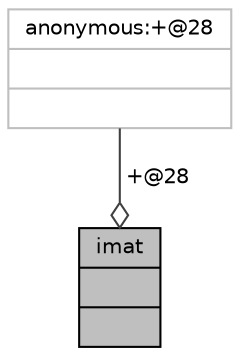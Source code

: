 digraph "imat"
{
 // INTERACTIVE_SVG=YES
  bgcolor="transparent";
  edge [fontname="Helvetica",fontsize="10",labelfontname="Helvetica",labelfontsize="10"];
  node [fontname="Helvetica",fontsize="10",shape=record];
  Node27 [label="{imat\n||}",height=0.2,width=0.4,color="black", fillcolor="grey75", style="filled", fontcolor="black"];
  Node28 -> Node27 [color="grey25",fontsize="10",style="solid",label=" +@28" ,arrowhead="odiamond",fontname="Helvetica"];
  Node28 [label="{anonymous:+@28\n||}",height=0.2,width=0.4,color="grey75"];
}
